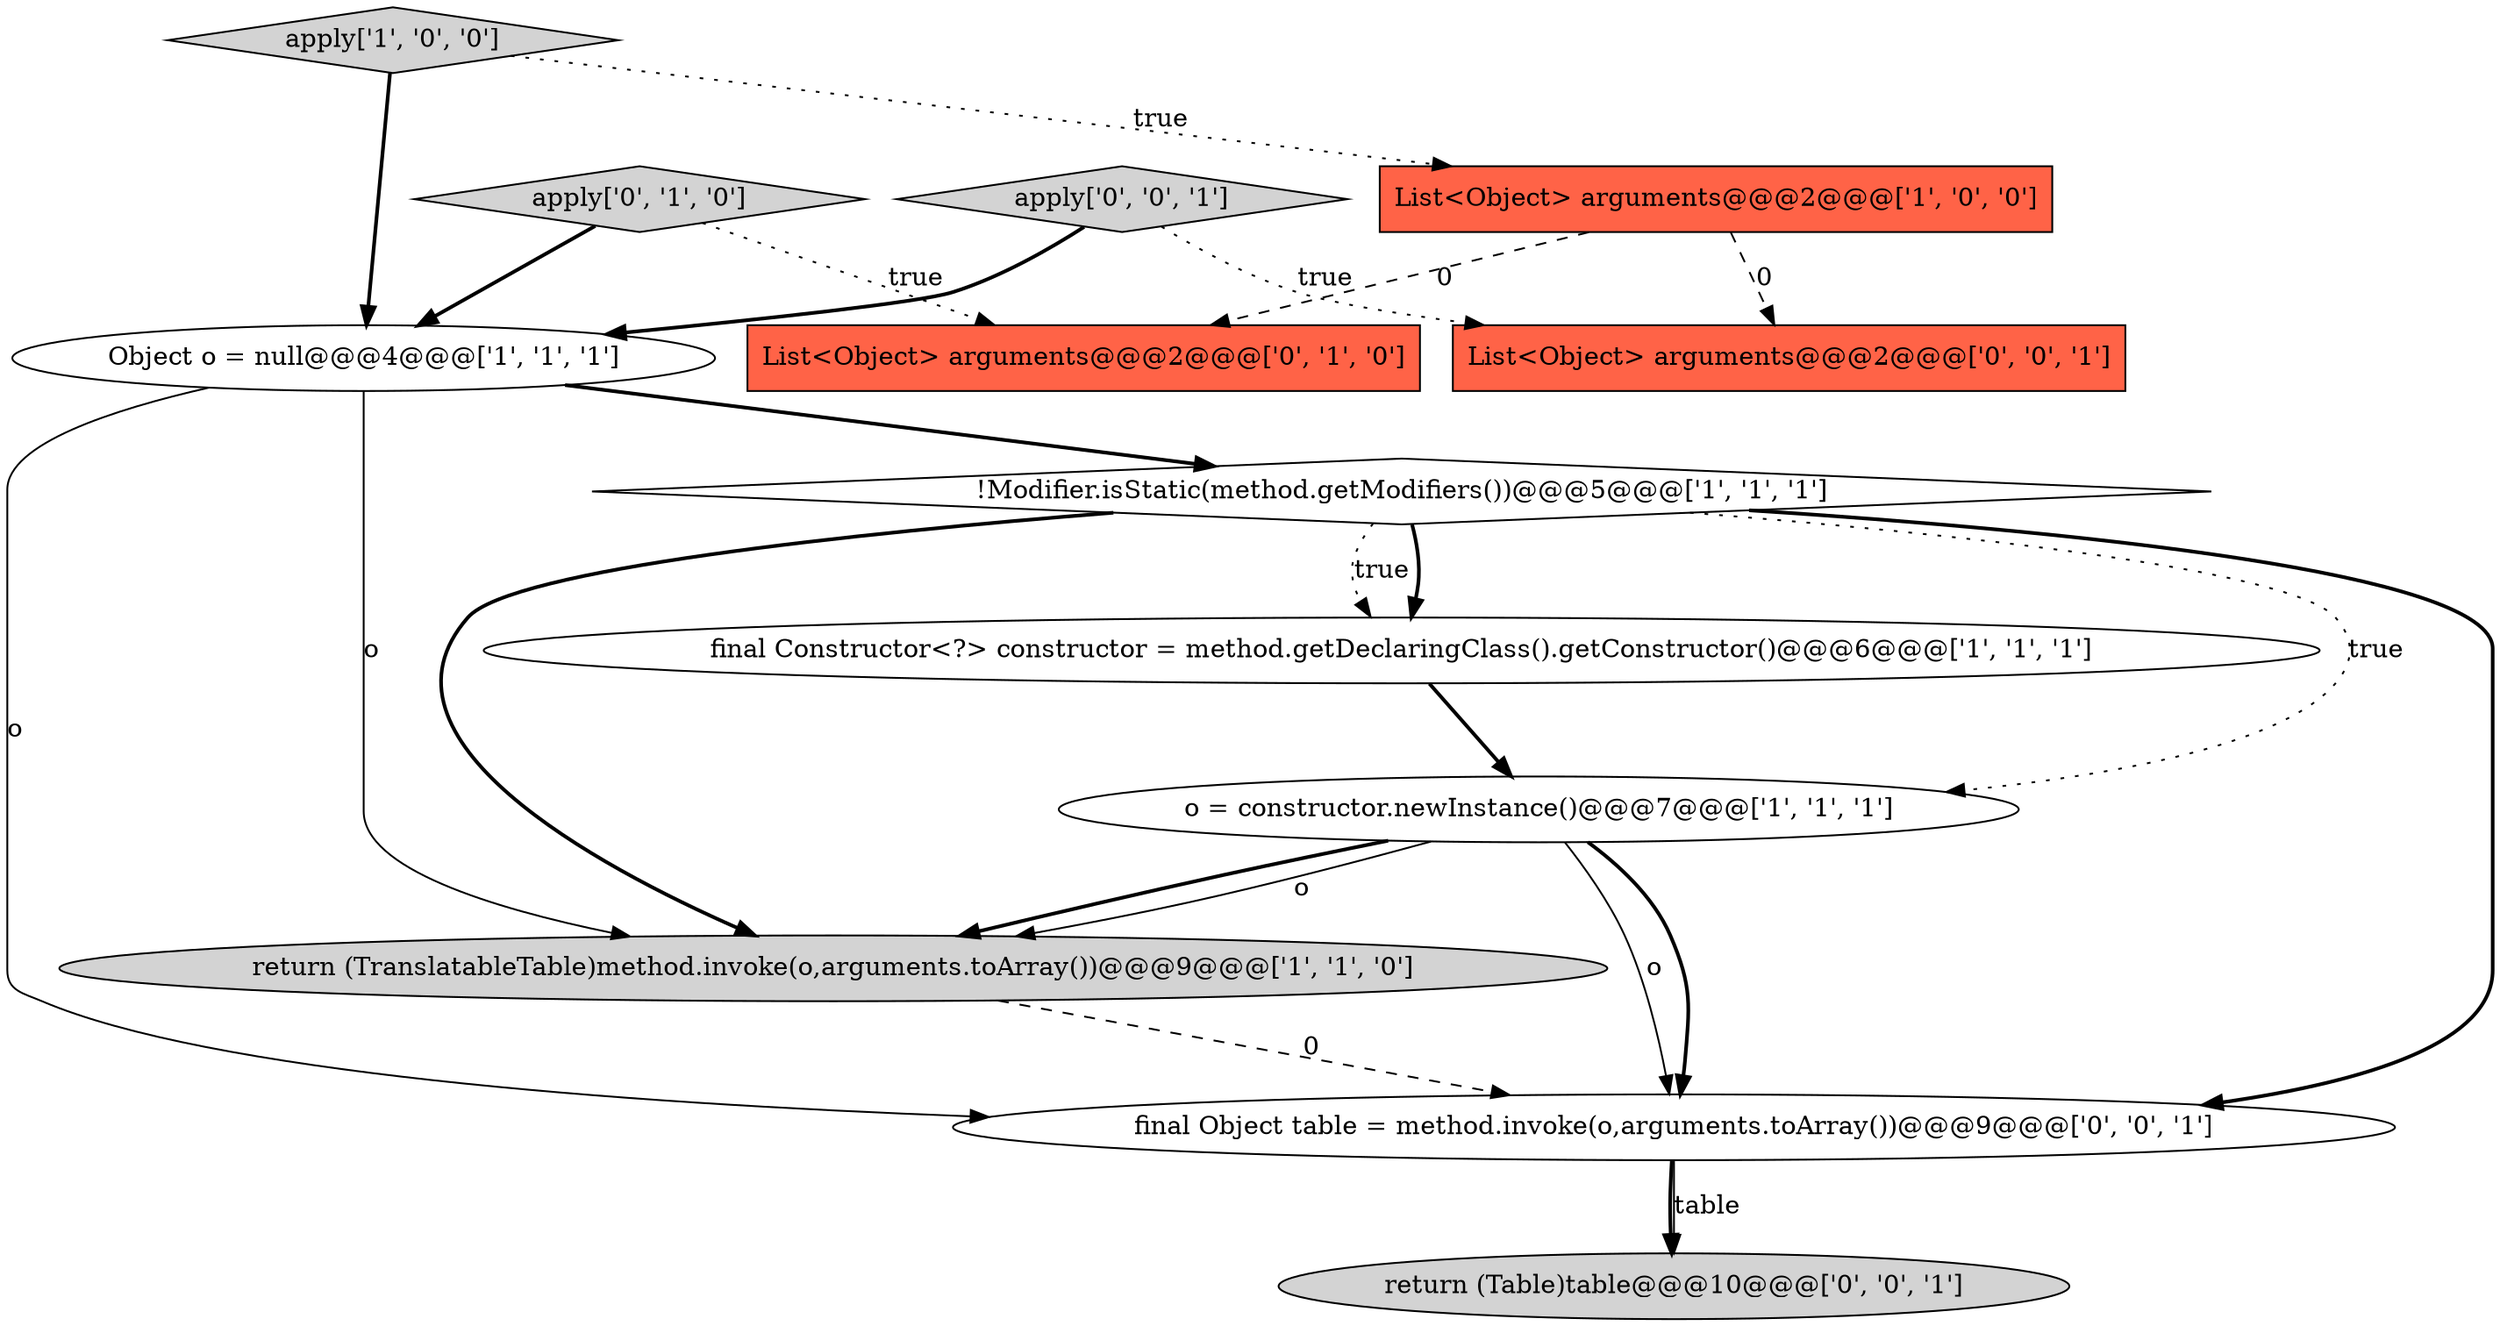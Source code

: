 digraph {
0 [style = filled, label = "Object o = null@@@4@@@['1', '1', '1']", fillcolor = white, shape = ellipse image = "AAA0AAABBB1BBB"];
6 [style = filled, label = "apply['1', '0', '0']", fillcolor = lightgray, shape = diamond image = "AAA0AAABBB1BBB"];
7 [style = filled, label = "List<Object> arguments@@@2@@@['0', '1', '0']", fillcolor = tomato, shape = box image = "AAA1AAABBB2BBB"];
4 [style = filled, label = "List<Object> arguments@@@2@@@['1', '0', '0']", fillcolor = tomato, shape = box image = "AAA1AAABBB1BBB"];
1 [style = filled, label = "final Constructor<?> constructor = method.getDeclaringClass().getConstructor()@@@6@@@['1', '1', '1']", fillcolor = white, shape = ellipse image = "AAA0AAABBB1BBB"];
8 [style = filled, label = "apply['0', '1', '0']", fillcolor = lightgray, shape = diamond image = "AAA0AAABBB2BBB"];
5 [style = filled, label = "return (TranslatableTable)method.invoke(o,arguments.toArray())@@@9@@@['1', '1', '0']", fillcolor = lightgray, shape = ellipse image = "AAA0AAABBB1BBB"];
12 [style = filled, label = "final Object table = method.invoke(o,arguments.toArray())@@@9@@@['0', '0', '1']", fillcolor = white, shape = ellipse image = "AAA0AAABBB3BBB"];
3 [style = filled, label = "o = constructor.newInstance()@@@7@@@['1', '1', '1']", fillcolor = white, shape = ellipse image = "AAA0AAABBB1BBB"];
11 [style = filled, label = "return (Table)table@@@10@@@['0', '0', '1']", fillcolor = lightgray, shape = ellipse image = "AAA0AAABBB3BBB"];
9 [style = filled, label = "apply['0', '0', '1']", fillcolor = lightgray, shape = diamond image = "AAA0AAABBB3BBB"];
10 [style = filled, label = "List<Object> arguments@@@2@@@['0', '0', '1']", fillcolor = tomato, shape = box image = "AAA0AAABBB3BBB"];
2 [style = filled, label = "!Modifier.isStatic(method.getModifiers())@@@5@@@['1', '1', '1']", fillcolor = white, shape = diamond image = "AAA0AAABBB1BBB"];
2->3 [style = dotted, label="true"];
5->12 [style = dashed, label="0"];
3->12 [style = solid, label="o"];
9->0 [style = bold, label=""];
2->1 [style = bold, label=""];
0->2 [style = bold, label=""];
12->11 [style = bold, label=""];
1->3 [style = bold, label=""];
8->7 [style = dotted, label="true"];
6->0 [style = bold, label=""];
3->12 [style = bold, label=""];
2->12 [style = bold, label=""];
12->11 [style = solid, label="table"];
8->0 [style = bold, label=""];
3->5 [style = bold, label=""];
6->4 [style = dotted, label="true"];
2->1 [style = dotted, label="true"];
4->7 [style = dashed, label="0"];
4->10 [style = dashed, label="0"];
9->10 [style = dotted, label="true"];
3->5 [style = solid, label="o"];
0->5 [style = solid, label="o"];
0->12 [style = solid, label="o"];
2->5 [style = bold, label=""];
}

